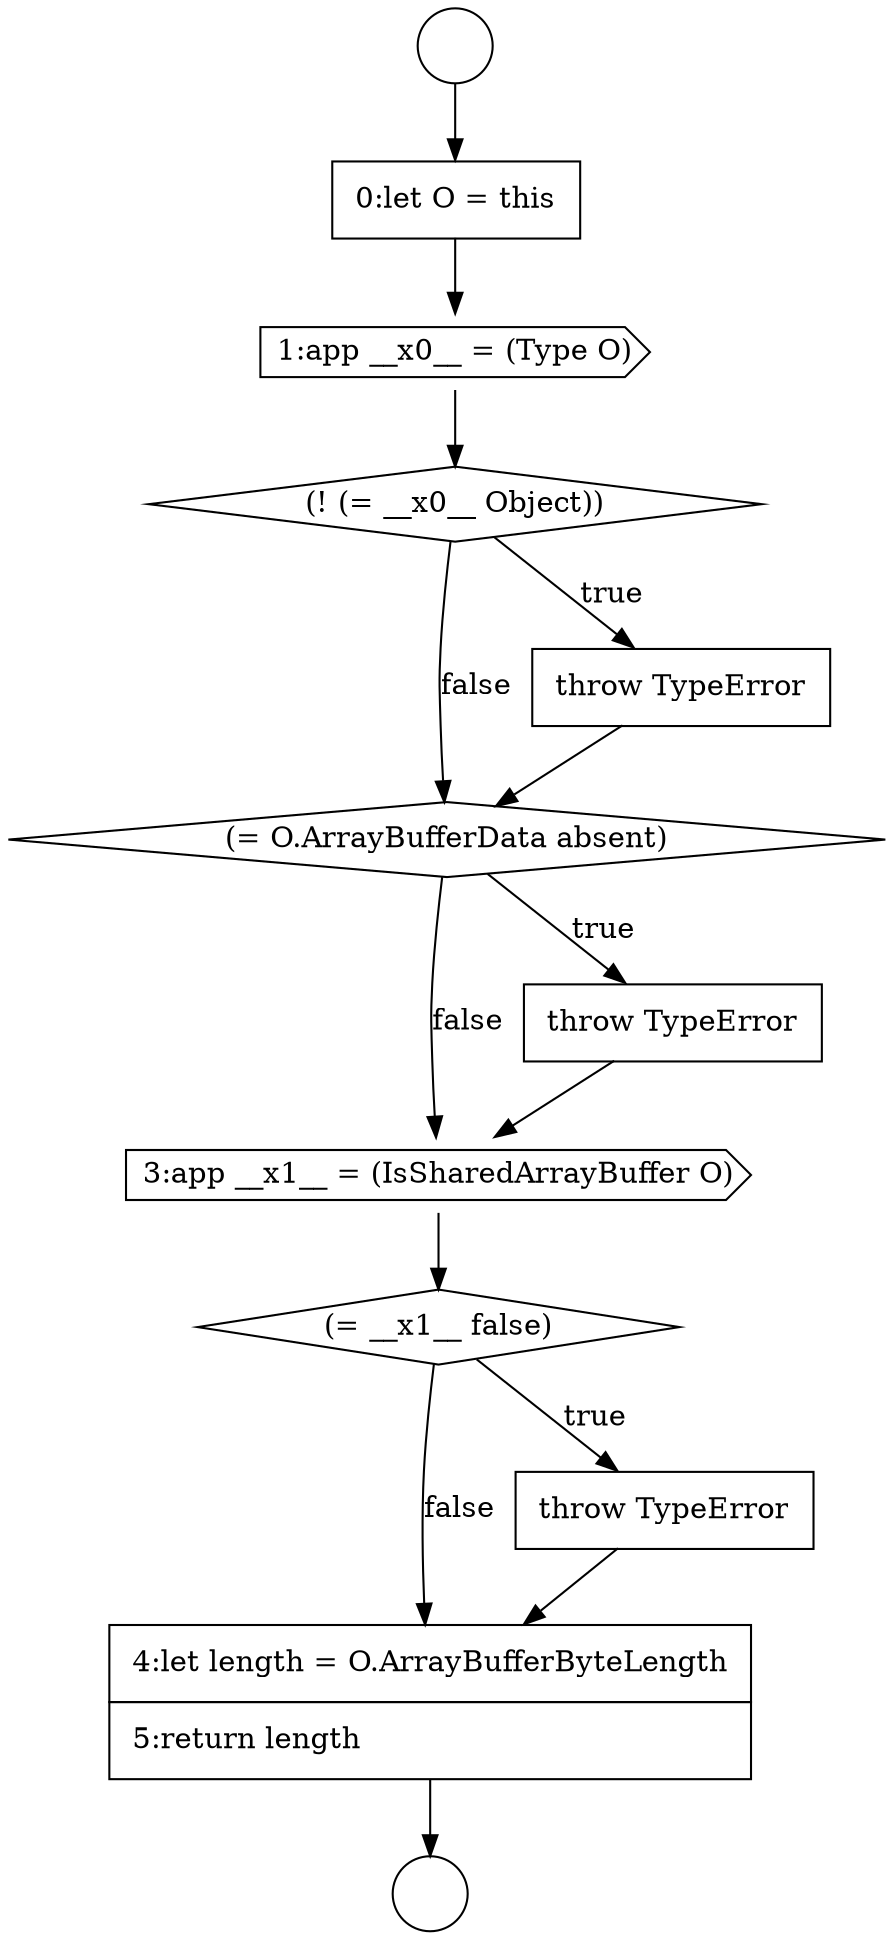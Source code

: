 digraph {
  node15874 [shape=diamond, label=<<font color="black">(! (= __x0__ Object))</font>> color="black" fillcolor="white" style=filled]
  node15870 [shape=circle label=" " color="black" fillcolor="white" style=filled]
  node15881 [shape=none, margin=0, label=<<font color="black">
    <table border="0" cellborder="1" cellspacing="0" cellpadding="10">
      <tr><td align="left">4:let length = O.ArrayBufferByteLength</td></tr>
      <tr><td align="left">5:return length</td></tr>
    </table>
  </font>> color="black" fillcolor="white" style=filled]
  node15878 [shape=cds, label=<<font color="black">3:app __x1__ = (IsSharedArrayBuffer O)</font>> color="black" fillcolor="white" style=filled]
  node15873 [shape=cds, label=<<font color="black">1:app __x0__ = (Type O)</font>> color="black" fillcolor="white" style=filled]
  node15877 [shape=none, margin=0, label=<<font color="black">
    <table border="0" cellborder="1" cellspacing="0" cellpadding="10">
      <tr><td align="left">throw TypeError</td></tr>
    </table>
  </font>> color="black" fillcolor="white" style=filled]
  node15876 [shape=diamond, label=<<font color="black">(= O.ArrayBufferData absent)</font>> color="black" fillcolor="white" style=filled]
  node15880 [shape=none, margin=0, label=<<font color="black">
    <table border="0" cellborder="1" cellspacing="0" cellpadding="10">
      <tr><td align="left">throw TypeError</td></tr>
    </table>
  </font>> color="black" fillcolor="white" style=filled]
  node15871 [shape=circle label=" " color="black" fillcolor="white" style=filled]
  node15875 [shape=none, margin=0, label=<<font color="black">
    <table border="0" cellborder="1" cellspacing="0" cellpadding="10">
      <tr><td align="left">throw TypeError</td></tr>
    </table>
  </font>> color="black" fillcolor="white" style=filled]
  node15879 [shape=diamond, label=<<font color="black">(= __x1__ false)</font>> color="black" fillcolor="white" style=filled]
  node15872 [shape=none, margin=0, label=<<font color="black">
    <table border="0" cellborder="1" cellspacing="0" cellpadding="10">
      <tr><td align="left">0:let O = this</td></tr>
    </table>
  </font>> color="black" fillcolor="white" style=filled]
  node15870 -> node15872 [ color="black"]
  node15873 -> node15874 [ color="black"]
  node15872 -> node15873 [ color="black"]
  node15880 -> node15881 [ color="black"]
  node15878 -> node15879 [ color="black"]
  node15874 -> node15875 [label=<<font color="black">true</font>> color="black"]
  node15874 -> node15876 [label=<<font color="black">false</font>> color="black"]
  node15875 -> node15876 [ color="black"]
  node15881 -> node15871 [ color="black"]
  node15876 -> node15877 [label=<<font color="black">true</font>> color="black"]
  node15876 -> node15878 [label=<<font color="black">false</font>> color="black"]
  node15879 -> node15880 [label=<<font color="black">true</font>> color="black"]
  node15879 -> node15881 [label=<<font color="black">false</font>> color="black"]
  node15877 -> node15878 [ color="black"]
}
